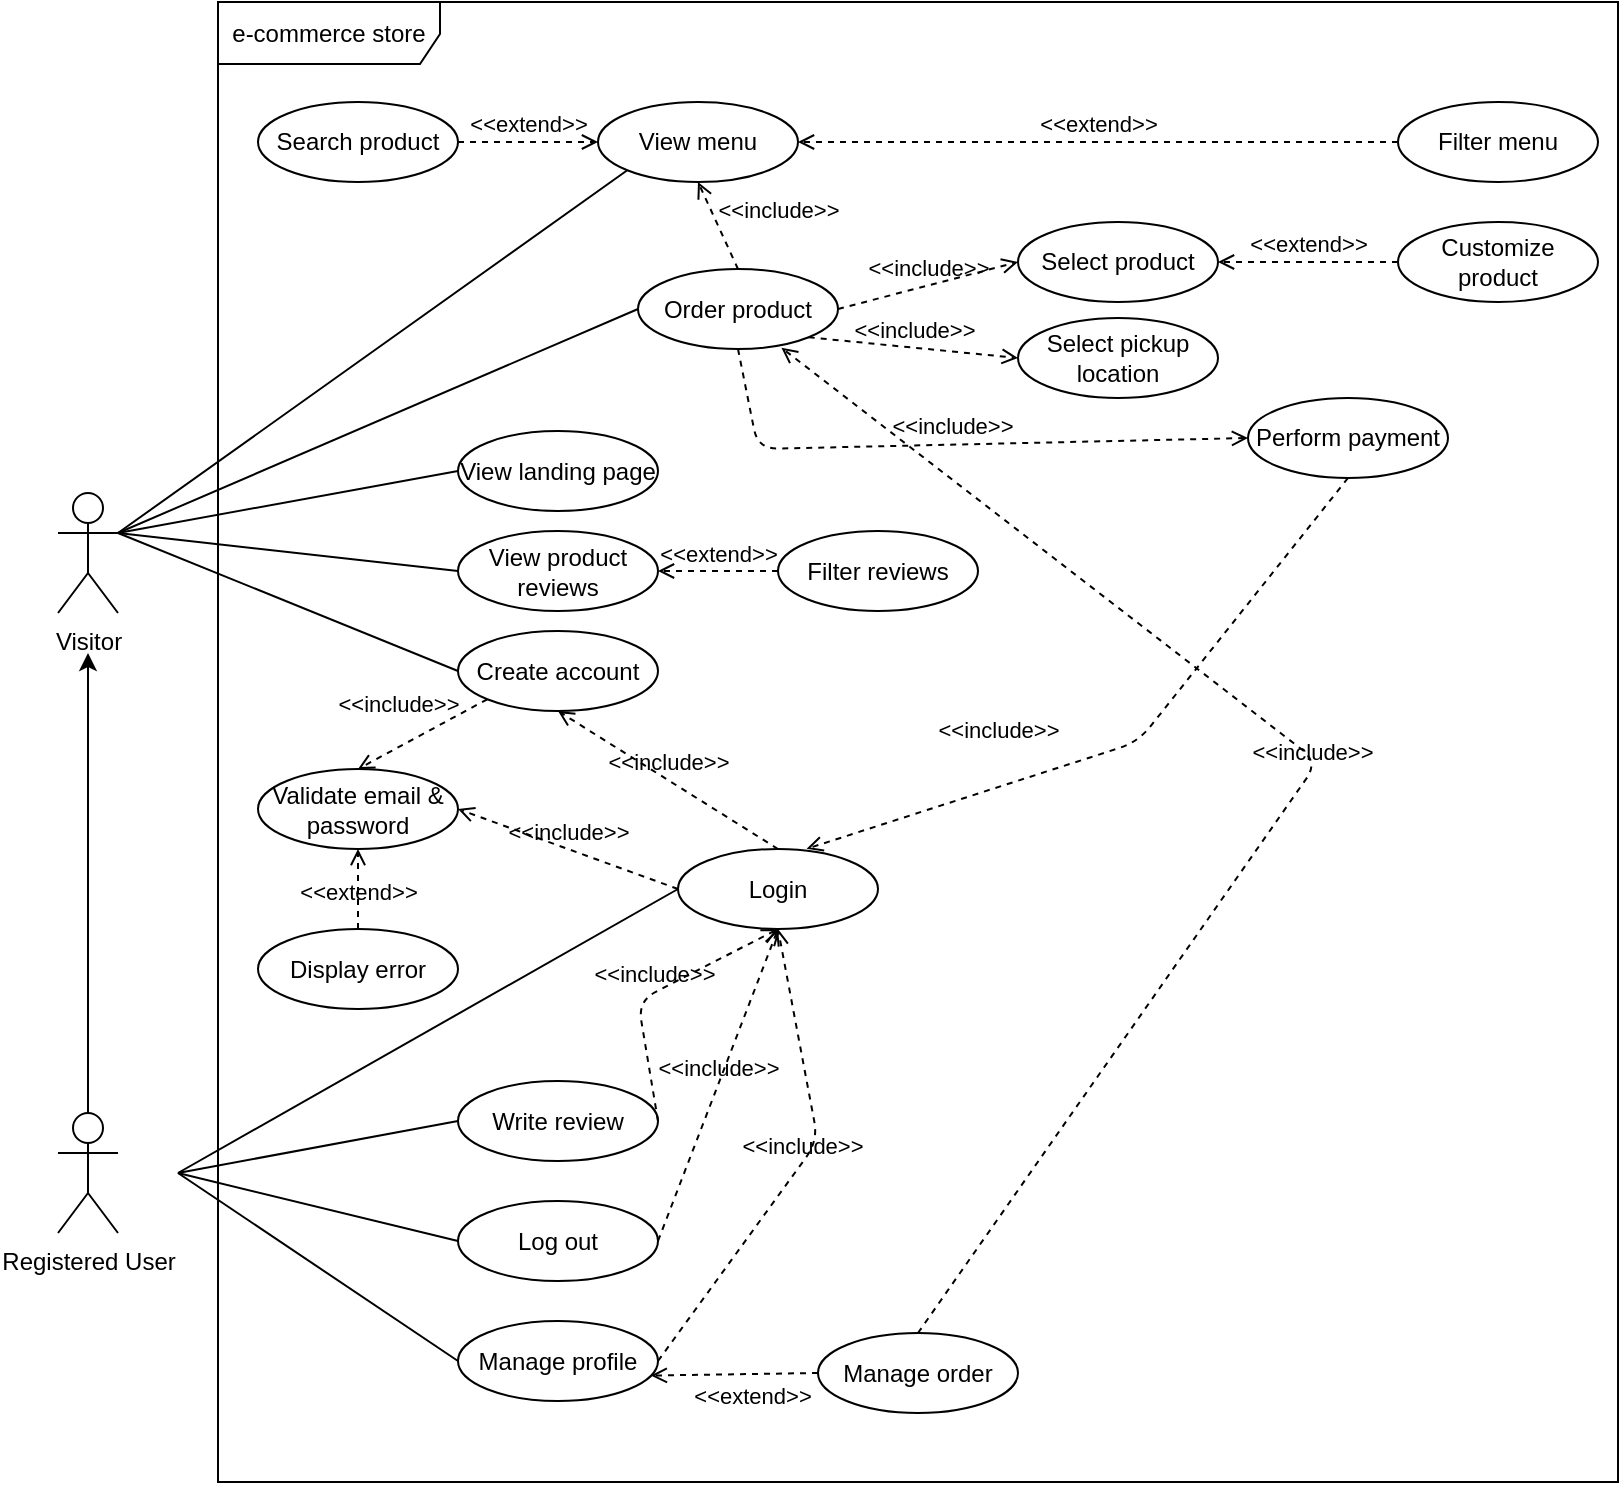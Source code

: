 <mxfile>
    <diagram id="r7dJbAfV3GpIy4L5jjtw" name="e-commerce store">
        <mxGraphModel dx="740" dy="620" grid="1" gridSize="10" guides="1" tooltips="1" connect="1" arrows="1" fold="1" page="1" pageScale="1" pageWidth="1169" pageHeight="827" math="0" shadow="0">
            <root>
                <mxCell id="0"/>
                <mxCell id="1" parent="0"/>
                <mxCell id="3" value="Visitor" style="shape=umlActor;verticalLabelPosition=bottom;verticalAlign=top;html=1;" parent="1" vertex="1">
                    <mxGeometry x="200" y="275.5" width="30" height="60" as="geometry"/>
                </mxCell>
                <mxCell id="9" style="edgeStyle=none;html=1;" parent="1" source="4" edge="1">
                    <mxGeometry relative="1" as="geometry">
                        <mxPoint x="215" y="355.5" as="targetPoint"/>
                    </mxGeometry>
                </mxCell>
                <mxCell id="4" value="Registered User" style="shape=umlActor;verticalLabelPosition=bottom;verticalAlign=top;html=1;" parent="1" vertex="1">
                    <mxGeometry x="200" y="585.5" width="30" height="60" as="geometry"/>
                </mxCell>
                <mxCell id="14" value="Manage order" style="ellipse;whiteSpace=wrap;html=1;" parent="1" vertex="1">
                    <mxGeometry x="580" y="695.5" width="100" height="40" as="geometry"/>
                </mxCell>
                <mxCell id="18" value="Write review" style="ellipse;whiteSpace=wrap;html=1;" parent="1" vertex="1">
                    <mxGeometry x="400" y="569.5" width="100" height="40" as="geometry"/>
                </mxCell>
                <mxCell id="23" value="Login" style="ellipse;whiteSpace=wrap;html=1;align=center;" parent="1" vertex="1">
                    <mxGeometry x="510" y="453.5" width="100" height="40" as="geometry"/>
                </mxCell>
                <mxCell id="27" value="Order product" style="ellipse;whiteSpace=wrap;html=1;align=center;" parent="1" vertex="1">
                    <mxGeometry x="490" y="163.5" width="100" height="40" as="geometry"/>
                </mxCell>
                <mxCell id="28" value="" style="endArrow=none;html=1;rounded=0;exitX=0;exitY=0.5;exitDx=0;exitDy=0;" parent="1" source="27" edge="1">
                    <mxGeometry relative="1" as="geometry">
                        <mxPoint x="722.5" y="347" as="sourcePoint"/>
                        <mxPoint x="230" y="295.5" as="targetPoint"/>
                    </mxGeometry>
                </mxCell>
                <mxCell id="29" value="View landing page" style="ellipse;whiteSpace=wrap;html=1;align=center;" parent="1" vertex="1">
                    <mxGeometry x="400" y="244.5" width="100" height="40" as="geometry"/>
                </mxCell>
                <mxCell id="30" value="" style="endArrow=none;html=1;rounded=0;exitX=0;exitY=0.5;exitDx=0;exitDy=0;" parent="1" source="29" edge="1">
                    <mxGeometry relative="1" as="geometry">
                        <mxPoint x="722.5" y="347" as="sourcePoint"/>
                        <mxPoint x="230" y="295.5" as="targetPoint"/>
                    </mxGeometry>
                </mxCell>
                <mxCell id="31" value="View product reviews" style="ellipse;whiteSpace=wrap;html=1;" parent="1" vertex="1">
                    <mxGeometry x="400" y="294.5" width="100" height="40" as="geometry"/>
                </mxCell>
                <mxCell id="32" value="" style="endArrow=none;html=1;rounded=0;exitX=0;exitY=0.5;exitDx=0;exitDy=0;" parent="1" source="31" edge="1">
                    <mxGeometry relative="1" as="geometry">
                        <mxPoint x="722.5" y="347" as="sourcePoint"/>
                        <mxPoint x="230" y="295.5" as="targetPoint"/>
                    </mxGeometry>
                </mxCell>
                <mxCell id="33" value="Create account" style="ellipse;whiteSpace=wrap;html=1;" parent="1" vertex="1">
                    <mxGeometry x="400" y="344.5" width="100" height="40" as="geometry"/>
                </mxCell>
                <mxCell id="34" value="" style="endArrow=none;html=1;rounded=0;exitX=0;exitY=0.5;exitDx=0;exitDy=0;entryX=1;entryY=0.333;entryDx=0;entryDy=0;entryPerimeter=0;" parent="1" source="33" target="3" edge="1">
                    <mxGeometry relative="1" as="geometry">
                        <mxPoint x="722.5" y="347" as="sourcePoint"/>
                        <mxPoint x="240" y="295.5" as="targetPoint"/>
                    </mxGeometry>
                </mxCell>
                <mxCell id="37" value="Validate email &amp;amp; password" style="ellipse;whiteSpace=wrap;html=1;align=center;" parent="1" vertex="1">
                    <mxGeometry x="300" y="413.5" width="100" height="40" as="geometry"/>
                </mxCell>
                <mxCell id="38" value="Manage profile" style="ellipse;whiteSpace=wrap;html=1;" parent="1" vertex="1">
                    <mxGeometry x="400" y="689.5" width="100" height="40" as="geometry"/>
                </mxCell>
                <mxCell id="42" value="Filter menu" style="ellipse;whiteSpace=wrap;html=1;align=center;" parent="1" vertex="1">
                    <mxGeometry x="870" y="80" width="100" height="40" as="geometry"/>
                </mxCell>
                <mxCell id="43" value="&amp;lt;&amp;lt;extend&amp;gt;&amp;gt;" style="html=1;verticalAlign=bottom;labelBackgroundColor=none;endArrow=open;endFill=0;dashed=1;entryX=1;entryY=0.5;entryDx=0;entryDy=0;" parent="1" source="42" target="44" edge="1">
                    <mxGeometry width="160" relative="1" as="geometry">
                        <mxPoint x="670" y="230" as="sourcePoint"/>
                        <mxPoint x="820" y="200" as="targetPoint"/>
                    </mxGeometry>
                </mxCell>
                <mxCell id="44" value="View menu" style="ellipse;whiteSpace=wrap;html=1;align=center;" parent="1" vertex="1">
                    <mxGeometry x="470" y="80" width="100" height="40" as="geometry"/>
                </mxCell>
                <mxCell id="45" value="Select product" style="ellipse;whiteSpace=wrap;html=1;align=center;" parent="1" vertex="1">
                    <mxGeometry x="680" y="140" width="100" height="40" as="geometry"/>
                </mxCell>
                <mxCell id="46" value="Perform payment" style="ellipse;whiteSpace=wrap;html=1;align=center;" parent="1" vertex="1">
                    <mxGeometry x="795" y="228" width="100" height="40" as="geometry"/>
                </mxCell>
                <mxCell id="49" value="&amp;lt;&amp;lt;include&amp;gt;&amp;gt;" style="html=1;verticalAlign=bottom;labelBackgroundColor=none;endArrow=open;endFill=0;dashed=1;exitX=1;exitY=0.5;exitDx=0;exitDy=0;entryX=0;entryY=0.5;entryDx=0;entryDy=0;" parent="1" source="27" target="45" edge="1">
                    <mxGeometry width="160" relative="1" as="geometry">
                        <mxPoint x="640" y="290" as="sourcePoint"/>
                        <mxPoint x="800" y="290" as="targetPoint"/>
                    </mxGeometry>
                </mxCell>
                <mxCell id="50" value="Customize product" style="ellipse;whiteSpace=wrap;html=1;align=center;" parent="1" vertex="1">
                    <mxGeometry x="870" y="140" width="100" height="40" as="geometry"/>
                </mxCell>
                <mxCell id="51" value="&amp;lt;&amp;lt;extend&amp;gt;&amp;gt;" style="html=1;verticalAlign=bottom;labelBackgroundColor=none;endArrow=open;endFill=0;dashed=1;entryX=1;entryY=0.5;entryDx=0;entryDy=0;exitX=0;exitY=0.5;exitDx=0;exitDy=0;" parent="1" source="50" target="45" edge="1">
                    <mxGeometry width="160" relative="1" as="geometry">
                        <mxPoint x="880.0" y="120" as="sourcePoint"/>
                        <mxPoint x="790.0" y="120" as="targetPoint"/>
                    </mxGeometry>
                </mxCell>
                <mxCell id="52" value="Filter reviews" style="ellipse;whiteSpace=wrap;html=1;align=center;" parent="1" vertex="1">
                    <mxGeometry x="560" y="294.5" width="100" height="40" as="geometry"/>
                </mxCell>
                <mxCell id="53" value="&amp;lt;&amp;lt;extend&amp;gt;&amp;gt;" style="html=1;verticalAlign=bottom;labelBackgroundColor=none;endArrow=open;endFill=0;dashed=1;exitX=0;exitY=0.5;exitDx=0;exitDy=0;entryX=1;entryY=0.5;entryDx=0;entryDy=0;" parent="1" source="52" target="31" edge="1">
                    <mxGeometry width="160" relative="1" as="geometry">
                        <mxPoint x="530" y="275.5" as="sourcePoint"/>
                        <mxPoint x="690" y="275.5" as="targetPoint"/>
                    </mxGeometry>
                </mxCell>
                <mxCell id="57" value="Log out" style="ellipse;whiteSpace=wrap;html=1;" parent="1" vertex="1">
                    <mxGeometry x="400" y="629.5" width="100" height="40" as="geometry"/>
                </mxCell>
                <mxCell id="65" value="&amp;lt;&amp;lt;extend&amp;gt;&amp;gt;" style="html=1;verticalAlign=bottom;labelBackgroundColor=none;endArrow=open;endFill=0;dashed=1;entryX=0.964;entryY=0.682;entryDx=0;entryDy=0;entryPerimeter=0;exitX=0;exitY=0.5;exitDx=0;exitDy=0;" parent="1" source="14" target="38" edge="1">
                    <mxGeometry x="-0.2" y="20" width="160" relative="1" as="geometry">
                        <mxPoint x="560" y="716.5" as="sourcePoint"/>
                        <mxPoint x="830" y="709.5" as="targetPoint"/>
                        <mxPoint as="offset"/>
                    </mxGeometry>
                </mxCell>
                <mxCell id="70" value="" style="endArrow=none;html=1;rounded=0;exitX=0;exitY=0.5;exitDx=0;exitDy=0;" parent="1" source="18" edge="1">
                    <mxGeometry relative="1" as="geometry">
                        <mxPoint x="872.5" y="597" as="sourcePoint"/>
                        <mxPoint x="260" y="615.5" as="targetPoint"/>
                    </mxGeometry>
                </mxCell>
                <mxCell id="71" value="" style="endArrow=none;html=1;rounded=0;exitX=0;exitY=0.5;exitDx=0;exitDy=0;" parent="1" source="57" edge="1">
                    <mxGeometry relative="1" as="geometry">
                        <mxPoint x="872.5" y="597" as="sourcePoint"/>
                        <mxPoint x="260" y="615.5" as="targetPoint"/>
                    </mxGeometry>
                </mxCell>
                <mxCell id="72" value="" style="endArrow=none;html=1;rounded=0;exitX=0;exitY=0.5;exitDx=0;exitDy=0;" parent="1" source="38" edge="1">
                    <mxGeometry relative="1" as="geometry">
                        <mxPoint x="872.5" y="597" as="sourcePoint"/>
                        <mxPoint x="260" y="615.5" as="targetPoint"/>
                    </mxGeometry>
                </mxCell>
                <mxCell id="74" value="&amp;lt;&amp;lt;include&amp;gt;&amp;gt;" style="html=1;verticalAlign=bottom;labelBackgroundColor=none;endArrow=open;endFill=0;dashed=1;exitX=0.5;exitY=0;exitDx=0;exitDy=0;entryX=0.5;entryY=1;entryDx=0;entryDy=0;" parent="1" source="23" target="33" edge="1">
                    <mxGeometry width="160" relative="1" as="geometry">
                        <mxPoint x="495" y="629.5" as="sourcePoint"/>
                        <mxPoint x="470" y="388.5" as="targetPoint"/>
                    </mxGeometry>
                </mxCell>
                <mxCell id="76" value="" style="endArrow=none;html=1;rounded=0;exitX=0;exitY=0.5;exitDx=0;exitDy=0;" parent="1" source="23" edge="1">
                    <mxGeometry relative="1" as="geometry">
                        <mxPoint x="485" y="575.5" as="sourcePoint"/>
                        <mxPoint x="260" y="615.5" as="targetPoint"/>
                    </mxGeometry>
                </mxCell>
                <mxCell id="77" value="&amp;lt;&amp;lt;include&amp;gt;&amp;gt;" style="html=1;verticalAlign=bottom;labelBackgroundColor=none;endArrow=open;endFill=0;dashed=1;exitX=0;exitY=0.5;exitDx=0;exitDy=0;entryX=1;entryY=0.5;entryDx=0;entryDy=0;" parent="1" source="23" target="37" edge="1">
                    <mxGeometry width="160" relative="1" as="geometry">
                        <mxPoint x="720" y="459.5" as="sourcePoint"/>
                        <mxPoint x="510" y="489.5" as="targetPoint"/>
                        <mxPoint as="offset"/>
                    </mxGeometry>
                </mxCell>
                <mxCell id="79" value="&amp;lt;&amp;lt;include&amp;gt;&amp;gt;" style="html=1;verticalAlign=bottom;labelBackgroundColor=none;endArrow=open;endFill=0;dashed=1;exitX=0.5;exitY=1;exitDx=0;exitDy=0;entryX=0.643;entryY=-0.002;entryDx=0;entryDy=0;entryPerimeter=0;" parent="1" source="46" target="23" edge="1">
                    <mxGeometry x="0.377" y="-19" width="160" relative="1" as="geometry">
                        <mxPoint x="710" y="405.5" as="sourcePoint"/>
                        <mxPoint x="870" y="405.5" as="targetPoint"/>
                        <Array as="points">
                            <mxPoint x="740" y="400"/>
                        </Array>
                        <mxPoint as="offset"/>
                    </mxGeometry>
                </mxCell>
                <mxCell id="80" value="&amp;lt;&amp;lt;include&amp;gt;&amp;gt;" style="html=1;verticalAlign=bottom;labelBackgroundColor=none;endArrow=open;endFill=0;dashed=1;exitX=1;exitY=0.5;exitDx=0;exitDy=0;entryX=0.5;entryY=1;entryDx=0;entryDy=0;" parent="1" source="18" target="23" edge="1">
                    <mxGeometry width="160" relative="1" as="geometry">
                        <mxPoint x="720" y="539.5" as="sourcePoint"/>
                        <mxPoint x="880" y="539.5" as="targetPoint"/>
                        <Array as="points">
                            <mxPoint x="490" y="529.5"/>
                        </Array>
                    </mxGeometry>
                </mxCell>
                <mxCell id="81" value="&amp;lt;&amp;lt;include&amp;gt;&amp;gt;" style="html=1;verticalAlign=bottom;labelBackgroundColor=none;endArrow=open;endFill=0;dashed=1;exitX=1;exitY=0.5;exitDx=0;exitDy=0;entryX=0.5;entryY=1;entryDx=0;entryDy=0;" parent="1" source="38" target="23" edge="1">
                    <mxGeometry width="160" relative="1" as="geometry">
                        <mxPoint x="720" y="539.5" as="sourcePoint"/>
                        <mxPoint x="880" y="539.5" as="targetPoint"/>
                        <Array as="points">
                            <mxPoint x="580" y="599.5"/>
                        </Array>
                    </mxGeometry>
                </mxCell>
                <mxCell id="82" value="&amp;lt;&amp;lt;include&amp;gt;&amp;gt;" style="html=1;verticalAlign=bottom;labelBackgroundColor=none;endArrow=open;endFill=0;dashed=1;exitX=1;exitY=0.5;exitDx=0;exitDy=0;entryX=0.5;entryY=1;entryDx=0;entryDy=0;" parent="1" source="57" target="23" edge="1">
                    <mxGeometry x="-0.002" width="160" relative="1" as="geometry">
                        <mxPoint x="720" y="539.5" as="sourcePoint"/>
                        <mxPoint x="880" y="539.5" as="targetPoint"/>
                        <mxPoint as="offset"/>
                    </mxGeometry>
                </mxCell>
                <mxCell id="86" value="Display error" style="ellipse;whiteSpace=wrap;html=1;align=center;" parent="1" vertex="1">
                    <mxGeometry x="300" y="493.5" width="100" height="40" as="geometry"/>
                </mxCell>
                <mxCell id="87" value="&amp;lt;&amp;lt;extend&amp;gt;&amp;gt;" style="html=1;verticalAlign=bottom;labelBackgroundColor=none;endArrow=open;endFill=0;dashed=1;exitX=0.5;exitY=0;exitDx=0;exitDy=0;entryX=0.5;entryY=1;entryDx=0;entryDy=0;" parent="1" source="86" target="37" edge="1">
                    <mxGeometry x="-0.5" width="160" relative="1" as="geometry">
                        <mxPoint x="560" y="419.5" as="sourcePoint"/>
                        <mxPoint x="720" y="489.5" as="targetPoint"/>
                        <mxPoint as="offset"/>
                    </mxGeometry>
                </mxCell>
                <mxCell id="88" value="" style="endArrow=none;html=1;rounded=0;exitX=0;exitY=1;exitDx=0;exitDy=0;" parent="1" source="44" edge="1">
                    <mxGeometry relative="1" as="geometry">
                        <mxPoint x="722.5" y="207" as="sourcePoint"/>
                        <mxPoint x="230" y="295.5" as="targetPoint"/>
                    </mxGeometry>
                </mxCell>
                <mxCell id="89" value="&amp;lt;&amp;lt;include&amp;gt;&amp;gt;" style="html=1;verticalAlign=bottom;labelBackgroundColor=none;endArrow=open;endFill=0;dashed=1;exitX=0.5;exitY=0;exitDx=0;exitDy=0;entryX=0.5;entryY=1;entryDx=0;entryDy=0;" parent="1" source="27" target="44" edge="1">
                    <mxGeometry x="-0.59" y="-27" width="160" relative="1" as="geometry">
                        <mxPoint x="660" y="180" as="sourcePoint"/>
                        <mxPoint x="820" y="180" as="targetPoint"/>
                        <mxPoint as="offset"/>
                    </mxGeometry>
                </mxCell>
                <mxCell id="90" value="Search product" style="ellipse;whiteSpace=wrap;html=1;align=center;" parent="1" vertex="1">
                    <mxGeometry x="300" y="80" width="100" height="40" as="geometry"/>
                </mxCell>
                <mxCell id="91" value="&amp;lt;&amp;lt;extend&amp;gt;&amp;gt;" style="html=1;verticalAlign=bottom;labelBackgroundColor=none;endArrow=open;endFill=0;dashed=1;exitX=1;exitY=0.5;exitDx=0;exitDy=0;entryX=0;entryY=0.5;entryDx=0;entryDy=0;" parent="1" source="90" target="44" edge="1">
                    <mxGeometry width="160" relative="1" as="geometry">
                        <mxPoint x="710" y="230" as="sourcePoint"/>
                        <mxPoint x="530" y="93.5" as="targetPoint"/>
                    </mxGeometry>
                </mxCell>
                <mxCell id="98" value="Select pickup location" style="ellipse;whiteSpace=wrap;html=1;align=center;" parent="1" vertex="1">
                    <mxGeometry x="680" y="188" width="100" height="40" as="geometry"/>
                </mxCell>
                <mxCell id="99" value="&amp;lt;&amp;lt;include&amp;gt;&amp;gt;" style="html=1;verticalAlign=bottom;labelBackgroundColor=none;endArrow=open;endFill=0;dashed=1;exitX=1;exitY=1;exitDx=0;exitDy=0;entryX=0;entryY=0.5;entryDx=0;entryDy=0;" parent="1" source="27" target="98" edge="1">
                    <mxGeometry width="160" relative="1" as="geometry">
                        <mxPoint x="630" y="170" as="sourcePoint"/>
                        <mxPoint x="690" y="170" as="targetPoint"/>
                    </mxGeometry>
                </mxCell>
                <mxCell id="100" value="&amp;lt;&amp;lt;include&amp;gt;&amp;gt;" style="html=1;verticalAlign=bottom;labelBackgroundColor=none;endArrow=open;endFill=0;dashed=1;exitX=0.5;exitY=1;exitDx=0;exitDy=0;entryX=0;entryY=0.5;entryDx=0;entryDy=0;" parent="1" source="27" target="46" edge="1">
                    <mxGeometry width="160" relative="1" as="geometry">
                        <mxPoint x="700" y="283.5" as="sourcePoint"/>
                        <mxPoint x="860" y="283.5" as="targetPoint"/>
                        <Array as="points">
                            <mxPoint x="550" y="253.5"/>
                        </Array>
                    </mxGeometry>
                </mxCell>
                <mxCell id="106" value="&amp;lt;&amp;lt;include&amp;gt;&amp;gt;" style="html=1;verticalAlign=bottom;labelBackgroundColor=none;endArrow=open;endFill=0;dashed=1;exitX=0.5;exitY=0;exitDx=0;exitDy=0;entryX=0.717;entryY=0.984;entryDx=0;entryDy=0;entryPerimeter=0;" parent="1" source="14" target="27" edge="1">
                    <mxGeometry width="160" relative="1" as="geometry">
                        <mxPoint x="985" y="483.75" as="sourcePoint"/>
                        <mxPoint x="810" y="440" as="targetPoint"/>
                        <Array as="points">
                            <mxPoint x="830" y="410"/>
                        </Array>
                    </mxGeometry>
                </mxCell>
                <mxCell id="110" value="&amp;lt;&amp;lt;include&amp;gt;&amp;gt;" style="html=1;verticalAlign=bottom;labelBackgroundColor=none;endArrow=open;endFill=0;dashed=1;exitX=0;exitY=1;exitDx=0;exitDy=0;entryX=0.5;entryY=0;entryDx=0;entryDy=0;" parent="1" source="33" target="37" edge="1">
                    <mxGeometry x="0.218" y="-11" width="160" relative="1" as="geometry">
                        <mxPoint x="520" y="483.5" as="sourcePoint"/>
                        <mxPoint x="410" y="443.5" as="targetPoint"/>
                        <mxPoint as="offset"/>
                    </mxGeometry>
                </mxCell>
                <mxCell id="XbPrcGO4-XS4k4z2lHRN-110" value="e-commerce store" style="shape=umlFrame;whiteSpace=wrap;html=1;width=111;height=31;" parent="1" vertex="1">
                    <mxGeometry x="280" y="30" width="700" height="740" as="geometry"/>
                </mxCell>
            </root>
        </mxGraphModel>
    </diagram>
    <diagram id="YCsV4Q36g4eCpAtGL3oJ" name="admin-dashboard">
        <mxGraphModel dx="740" dy="620" grid="1" gridSize="10" guides="1" tooltips="1" connect="1" arrows="1" fold="1" page="1" pageScale="1" pageWidth="1169" pageHeight="827" math="0" shadow="0">
            <root>
                <mxCell id="0"/>
                <mxCell id="1" parent="0"/>
                <mxCell id="qYANGDcUilez0iDTnZ3_-1" value="Administrator" style="shape=umlActor;verticalLabelPosition=bottom;verticalAlign=top;html=1;" parent="1" vertex="1">
                    <mxGeometry x="90" y="330" width="30" height="60" as="geometry"/>
                </mxCell>
                <mxCell id="qYANGDcUilez0iDTnZ3_-4" value="Login" style="ellipse;whiteSpace=wrap;html=1;" parent="1" vertex="1">
                    <mxGeometry x="560" y="300" width="140" height="70" as="geometry"/>
                </mxCell>
                <mxCell id="qYANGDcUilez0iDTnZ3_-5" value="Log out" style="ellipse;whiteSpace=wrap;html=1;" parent="1" vertex="1">
                    <mxGeometry x="300" y="350" width="140" height="70" as="geometry"/>
                </mxCell>
                <mxCell id="qYANGDcUilez0iDTnZ3_-6" value="View dashboard" style="ellipse;whiteSpace=wrap;html=1;" parent="1" vertex="1">
                    <mxGeometry x="300" y="440" width="140" height="70" as="geometry"/>
                </mxCell>
                <mxCell id="qYANGDcUilez0iDTnZ3_-7" value="Manage products" style="ellipse;whiteSpace=wrap;html=1;" parent="1" vertex="1">
                    <mxGeometry x="300" y="520" width="140" height="70" as="geometry"/>
                </mxCell>
                <mxCell id="qYANGDcUilez0iDTnZ3_-8" value="Manage client accounts" style="ellipse;whiteSpace=wrap;html=1;" parent="1" vertex="1">
                    <mxGeometry x="300" y="600" width="140" height="70" as="geometry"/>
                </mxCell>
                <mxCell id="qYANGDcUilez0iDTnZ3_-9" value="Manage orders" style="ellipse;whiteSpace=wrap;html=1;" parent="1" vertex="1">
                    <mxGeometry x="300" y="680" width="140" height="70" as="geometry"/>
                </mxCell>
                <mxCell id="qYANGDcUilez0iDTnZ3_-11" value="Send email" style="ellipse;whiteSpace=wrap;html=1;" parent="1" vertex="1">
                    <mxGeometry x="515" y="680" width="140" height="70" as="geometry"/>
                </mxCell>
                <mxCell id="qYANGDcUilez0iDTnZ3_-12" value="Write review" style="ellipse;whiteSpace=wrap;html=1;" parent="1" vertex="1">
                    <mxGeometry x="300" y="240" width="140" height="70" as="geometry"/>
                </mxCell>
                <mxCell id="qYANGDcUilez0iDTnZ3_-13" value="&amp;lt;&amp;lt;include&amp;gt;&amp;gt;" style="html=1;verticalAlign=bottom;labelBackgroundColor=none;endArrow=open;endFill=0;dashed=1;exitX=1;exitY=0.5;exitDx=0;exitDy=0;" parent="1" source="qYANGDcUilez0iDTnZ3_-5" target="qYANGDcUilez0iDTnZ3_-4" edge="1">
                    <mxGeometry width="160" relative="1" as="geometry">
                        <mxPoint x="420" y="310" as="sourcePoint"/>
                        <mxPoint x="580" y="310" as="targetPoint"/>
                    </mxGeometry>
                </mxCell>
                <mxCell id="qYANGDcUilez0iDTnZ3_-14" value="" style="endArrow=none;html=1;rounded=0;exitX=0;exitY=0.5;exitDx=0;exitDy=0;entryX=0.5;entryY=0.5;entryDx=0;entryDy=0;entryPerimeter=0;" parent="1" source="qYANGDcUilez0iDTnZ3_-4" target="qYANGDcUilez0iDTnZ3_-1" edge="1">
                    <mxGeometry relative="1" as="geometry">
                        <mxPoint x="582.5" y="341.5" as="sourcePoint"/>
                        <mxPoint x="250" y="340" as="targetPoint"/>
                    </mxGeometry>
                </mxCell>
                <mxCell id="qYANGDcUilez0iDTnZ3_-15" value="" style="endArrow=none;html=1;rounded=0;entryX=0;entryY=0.5;entryDx=0;entryDy=0;exitX=0.5;exitY=0.5;exitDx=0;exitDy=0;exitPerimeter=0;" parent="1" source="qYANGDcUilez0iDTnZ3_-1" target="qYANGDcUilez0iDTnZ3_-5" edge="1">
                    <mxGeometry relative="1" as="geometry">
                        <mxPoint x="260" y="360" as="sourcePoint"/>
                        <mxPoint x="410" y="280" as="targetPoint"/>
                    </mxGeometry>
                </mxCell>
                <mxCell id="qYANGDcUilez0iDTnZ3_-17" value="" style="endArrow=none;html=1;rounded=0;entryX=0.5;entryY=0.5;entryDx=0;entryDy=0;entryPerimeter=0;exitX=0.003;exitY=0.375;exitDx=0;exitDy=0;exitPerimeter=0;" parent="1" source="qYANGDcUilez0iDTnZ3_-12" target="qYANGDcUilez0iDTnZ3_-1" edge="1">
                    <mxGeometry relative="1" as="geometry">
                        <mxPoint x="290" y="160" as="sourcePoint"/>
                        <mxPoint x="220" y="320" as="targetPoint"/>
                    </mxGeometry>
                </mxCell>
                <mxCell id="qYANGDcUilez0iDTnZ3_-19" value="" style="endArrow=none;html=1;rounded=0;exitX=0;exitY=0.5;exitDx=0;exitDy=0;entryX=0.479;entryY=0.634;entryDx=0;entryDy=0;entryPerimeter=0;" parent="1" source="qYANGDcUilez0iDTnZ3_-9" target="qYANGDcUilez0iDTnZ3_-1" edge="1">
                    <mxGeometry relative="1" as="geometry">
                        <mxPoint x="582.5" y="511.5" as="sourcePoint"/>
                        <mxPoint x="410" y="450" as="targetPoint"/>
                    </mxGeometry>
                </mxCell>
                <mxCell id="qYANGDcUilez0iDTnZ3_-20" value="" style="endArrow=none;html=1;rounded=0;exitX=0;exitY=0.5;exitDx=0;exitDy=0;entryX=0.5;entryY=0.5;entryDx=0;entryDy=0;entryPerimeter=0;" parent="1" source="qYANGDcUilez0iDTnZ3_-8" target="qYANGDcUilez0iDTnZ3_-1" edge="1">
                    <mxGeometry relative="1" as="geometry">
                        <mxPoint x="582.5" y="511.5" as="sourcePoint"/>
                        <mxPoint x="190" y="360" as="targetPoint"/>
                    </mxGeometry>
                </mxCell>
                <mxCell id="qYANGDcUilez0iDTnZ3_-21" value="" style="endArrow=none;html=1;rounded=0;exitX=0;exitY=0.571;exitDx=0;exitDy=0;exitPerimeter=0;entryX=0.5;entryY=0.5;entryDx=0;entryDy=0;entryPerimeter=0;" parent="1" source="qYANGDcUilez0iDTnZ3_-7" target="qYANGDcUilez0iDTnZ3_-1" edge="1">
                    <mxGeometry relative="1" as="geometry">
                        <mxPoint x="582.5" y="511.5" as="sourcePoint"/>
                        <mxPoint x="410" y="450" as="targetPoint"/>
                    </mxGeometry>
                </mxCell>
                <mxCell id="qYANGDcUilez0iDTnZ3_-22" value="" style="endArrow=none;html=1;rounded=0;entryX=0;entryY=0.5;entryDx=0;entryDy=0;exitX=0.5;exitY=0.5;exitDx=0;exitDy=0;exitPerimeter=0;" parent="1" source="qYANGDcUilez0iDTnZ3_-1" target="qYANGDcUilez0iDTnZ3_-6" edge="1">
                    <mxGeometry relative="1" as="geometry">
                        <mxPoint x="582.5" y="511.5" as="sourcePoint"/>
                        <mxPoint x="410" y="450" as="targetPoint"/>
                    </mxGeometry>
                </mxCell>
                <mxCell id="qYANGDcUilez0iDTnZ3_-23" value="&amp;lt;&amp;lt;include&amp;gt;&amp;gt;" style="html=1;verticalAlign=bottom;labelBackgroundColor=none;endArrow=open;endFill=0;dashed=1;exitX=1;exitY=0.5;exitDx=0;exitDy=0;" parent="1" source="qYANGDcUilez0iDTnZ3_-6" edge="1">
                    <mxGeometry width="160" relative="1" as="geometry">
                        <mxPoint x="450.0" y="395" as="sourcePoint"/>
                        <mxPoint x="577.987" y="361.236" as="targetPoint"/>
                    </mxGeometry>
                </mxCell>
                <mxCell id="qYANGDcUilez0iDTnZ3_-24" value="&amp;lt;&amp;lt;include&amp;gt;&amp;gt;" style="html=1;verticalAlign=bottom;labelBackgroundColor=none;endArrow=open;endFill=0;dashed=1;exitX=1;exitY=0.5;exitDx=0;exitDy=0;entryX=0.308;entryY=0.995;entryDx=0;entryDy=0;entryPerimeter=0;" parent="1" source="qYANGDcUilez0iDTnZ3_-7" target="qYANGDcUilez0iDTnZ3_-4" edge="1">
                    <mxGeometry width="160" relative="1" as="geometry">
                        <mxPoint x="420" y="480" as="sourcePoint"/>
                        <mxPoint x="580" y="480" as="targetPoint"/>
                    </mxGeometry>
                </mxCell>
                <mxCell id="qYANGDcUilez0iDTnZ3_-25" value="&amp;lt;&amp;lt;include&amp;gt;&amp;gt;" style="html=1;verticalAlign=bottom;labelBackgroundColor=none;endArrow=open;endFill=0;dashed=1;exitX=0.995;exitY=0.611;exitDx=0;exitDy=0;exitPerimeter=0;entryX=0.5;entryY=1;entryDx=0;entryDy=0;" parent="1" source="qYANGDcUilez0iDTnZ3_-8" target="qYANGDcUilez0iDTnZ3_-4" edge="1">
                    <mxGeometry width="160" relative="1" as="geometry">
                        <mxPoint x="420" y="480" as="sourcePoint"/>
                        <mxPoint x="580" y="480" as="targetPoint"/>
                    </mxGeometry>
                </mxCell>
                <mxCell id="qYANGDcUilez0iDTnZ3_-26" value="&amp;lt;&amp;lt;include&amp;gt;&amp;gt;" style="html=1;verticalAlign=bottom;labelBackgroundColor=none;endArrow=open;endFill=0;dashed=1;exitX=1;exitY=0.5;exitDx=0;exitDy=0;entryX=0.675;entryY=0.984;entryDx=0;entryDy=0;entryPerimeter=0;" parent="1" source="qYANGDcUilez0iDTnZ3_-9" target="qYANGDcUilez0iDTnZ3_-4" edge="1">
                    <mxGeometry width="160" relative="1" as="geometry">
                        <mxPoint x="420" y="560" as="sourcePoint"/>
                        <mxPoint x="580" y="560" as="targetPoint"/>
                    </mxGeometry>
                </mxCell>
                <mxCell id="qYANGDcUilez0iDTnZ3_-28" value="&amp;lt;&amp;lt;include&amp;gt;&amp;gt;" style="html=1;verticalAlign=bottom;labelBackgroundColor=none;endArrow=open;endFill=0;dashed=1;exitX=1;exitY=0.5;exitDx=0;exitDy=0;entryX=0.373;entryY=-0.021;entryDx=0;entryDy=0;entryPerimeter=0;" parent="1" source="qYANGDcUilez0iDTnZ3_-12" target="qYANGDcUilez0iDTnZ3_-4" edge="1">
                    <mxGeometry width="160" relative="1" as="geometry">
                        <mxPoint x="420" y="310" as="sourcePoint"/>
                        <mxPoint x="580" y="310" as="targetPoint"/>
                    </mxGeometry>
                </mxCell>
                <mxCell id="qYANGDcUilez0iDTnZ3_-29" value="Validate credentials" style="ellipse;whiteSpace=wrap;html=1;" parent="1" vertex="1">
                    <mxGeometry x="750" y="300" width="140" height="70" as="geometry"/>
                </mxCell>
                <mxCell id="qYANGDcUilez0iDTnZ3_-30" value="&amp;lt;&amp;lt;include&amp;gt;&amp;gt;" style="html=1;verticalAlign=bottom;labelBackgroundColor=none;endArrow=open;endFill=0;dashed=1;exitX=1;exitY=0.5;exitDx=0;exitDy=0;entryX=0;entryY=0.5;entryDx=0;entryDy=0;" parent="1" source="qYANGDcUilez0iDTnZ3_-4" target="qYANGDcUilez0iDTnZ3_-29" edge="1">
                    <mxGeometry width="160" relative="1" as="geometry">
                        <mxPoint x="700" y="290" as="sourcePoint"/>
                        <mxPoint x="860" y="290" as="targetPoint"/>
                    </mxGeometry>
                </mxCell>
                <mxCell id="qYANGDcUilez0iDTnZ3_-31" value="Display error" style="ellipse;whiteSpace=wrap;html=1;" parent="1" vertex="1">
                    <mxGeometry x="750" y="430" width="140" height="70" as="geometry"/>
                </mxCell>
                <mxCell id="qYANGDcUilez0iDTnZ3_-32" value="&amp;lt;&amp;lt;extend&amp;gt;&amp;gt;" style="html=1;verticalAlign=bottom;labelBackgroundColor=none;endArrow=open;endFill=0;dashed=1;exitX=0.5;exitY=0;exitDx=0;exitDy=0;entryX=0.5;entryY=1;entryDx=0;entryDy=0;" parent="1" source="qYANGDcUilez0iDTnZ3_-31" target="qYANGDcUilez0iDTnZ3_-29" edge="1">
                    <mxGeometry width="160" relative="1" as="geometry">
                        <mxPoint x="700" y="450" as="sourcePoint"/>
                        <mxPoint x="860" y="450" as="targetPoint"/>
                    </mxGeometry>
                </mxCell>
                <mxCell id="zNc4y6tBU-rgkUzwg6__-1" value="admin-dashboard" style="shape=umlFrame;whiteSpace=wrap;html=1;width=120;height=30;" parent="1" vertex="1">
                    <mxGeometry x="150" y="80" width="770" height="700" as="geometry"/>
                </mxCell>
                <mxCell id="zNc4y6tBU-rgkUzwg6__-2" value="&amp;lt;&amp;lt;extend&amp;gt;&amp;gt;" style="html=1;verticalAlign=bottom;labelBackgroundColor=none;endArrow=open;endFill=0;dashed=1;exitX=0;exitY=0.5;exitDx=0;exitDy=0;entryX=1;entryY=0.5;entryDx=0;entryDy=0;" parent="1" source="qYANGDcUilez0iDTnZ3_-11" target="qYANGDcUilez0iDTnZ3_-9" edge="1">
                    <mxGeometry width="160" relative="1" as="geometry">
                        <mxPoint x="560" y="640" as="sourcePoint"/>
                        <mxPoint x="440" y="710" as="targetPoint"/>
                    </mxGeometry>
                </mxCell>
            </root>
        </mxGraphModel>
    </diagram>
</mxfile>